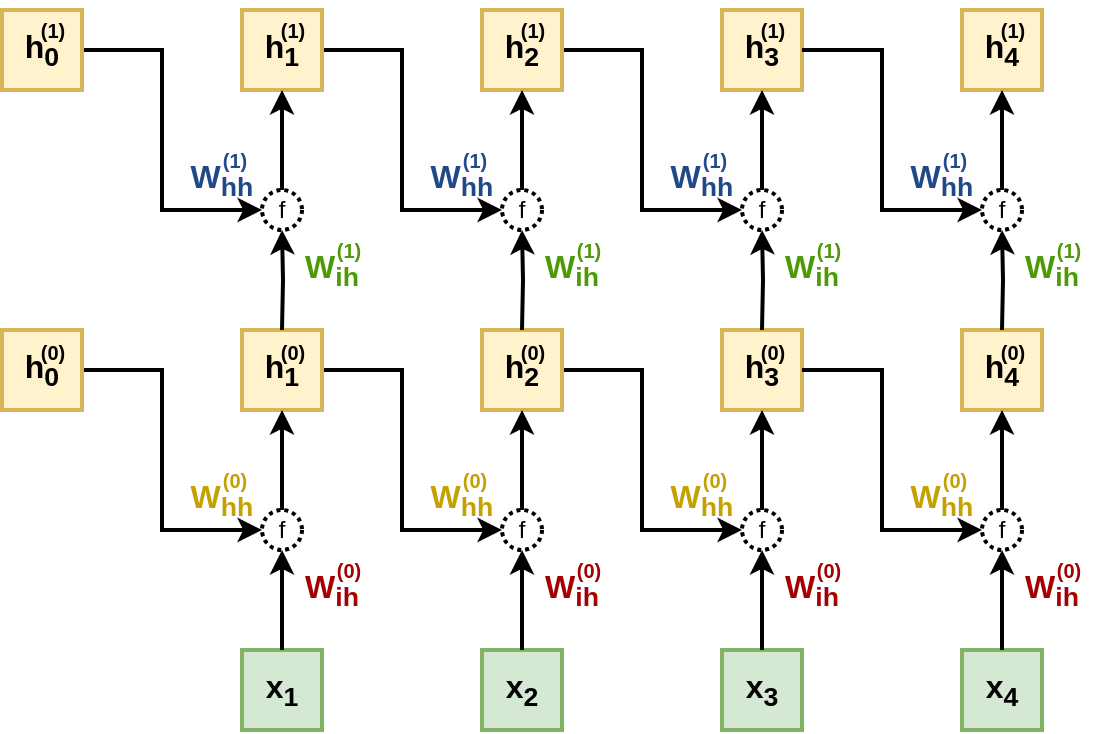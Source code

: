 <mxfile version="25.0.3">
  <diagram name="Page-1" id="-Mqs1Dr5-py3yci1nZ4G">
    <mxGraphModel dx="989" dy="493" grid="1" gridSize="10" guides="1" tooltips="1" connect="1" arrows="1" fold="1" page="1" pageScale="1" pageWidth="827" pageHeight="1169" math="0" shadow="0">
      <root>
        <mxCell id="0" />
        <mxCell id="1" parent="0" />
        <mxCell id="eINzgIuend_n-zqg4X1g-13" style="edgeStyle=orthogonalEdgeStyle;rounded=0;orthogonalLoop=1;jettySize=auto;html=1;entryX=0;entryY=0.5;entryDx=0;entryDy=0;strokeWidth=2;" edge="1" parent="1" source="eINzgIuend_n-zqg4X1g-1" target="eINzgIuend_n-zqg4X1g-12">
          <mxGeometry relative="1" as="geometry">
            <Array as="points">
              <mxPoint x="320" y="260" />
              <mxPoint x="320" y="340" />
            </Array>
          </mxGeometry>
        </mxCell>
        <mxCell id="eINzgIuend_n-zqg4X1g-1" value="&lt;font style=&quot;font-size: 16px;&quot;&gt;&lt;b&gt;h&lt;sub&gt;1&lt;/sub&gt;&lt;/b&gt;&lt;/font&gt;" style="rounded=0;whiteSpace=wrap;html=1;strokeWidth=2;fillColor=#fff2cc;strokeColor=#d6b656;" vertex="1" parent="1">
          <mxGeometry x="240" y="240" width="40" height="40" as="geometry" />
        </mxCell>
        <mxCell id="eINzgIuend_n-zqg4X1g-3" style="edgeStyle=orthogonalEdgeStyle;rounded=0;orthogonalLoop=1;jettySize=auto;html=1;entryX=0.5;entryY=1;entryDx=0;entryDy=0;strokeWidth=2;" edge="1" parent="1" source="eINzgIuend_n-zqg4X1g-6" target="eINzgIuend_n-zqg4X1g-1">
          <mxGeometry relative="1" as="geometry" />
        </mxCell>
        <mxCell id="eINzgIuend_n-zqg4X1g-2" value="&lt;font style=&quot;font-size: 16px;&quot;&gt;&lt;b&gt;x&lt;sub&gt;1&lt;/sub&gt;&lt;/b&gt;&lt;/font&gt;" style="rounded=0;whiteSpace=wrap;html=1;strokeWidth=2;fillColor=#d5e8d4;strokeColor=#82b366;" vertex="1" parent="1">
          <mxGeometry x="240" y="400" width="40" height="40" as="geometry" />
        </mxCell>
        <mxCell id="eINzgIuend_n-zqg4X1g-5" style="edgeStyle=orthogonalEdgeStyle;rounded=0;orthogonalLoop=1;jettySize=auto;html=1;entryX=0;entryY=0.5;entryDx=0;entryDy=0;strokeWidth=2;" edge="1" parent="1" source="eINzgIuend_n-zqg4X1g-4" target="eINzgIuend_n-zqg4X1g-6">
          <mxGeometry relative="1" as="geometry">
            <Array as="points">
              <mxPoint x="200" y="260" />
              <mxPoint x="200" y="340" />
            </Array>
          </mxGeometry>
        </mxCell>
        <mxCell id="eINzgIuend_n-zqg4X1g-4" value="&lt;font style=&quot;font-size: 16px;&quot;&gt;&lt;b&gt;h&lt;sub&gt;0&lt;/sub&gt;&lt;/b&gt;&lt;/font&gt;" style="rounded=0;whiteSpace=wrap;html=1;strokeWidth=2;fillColor=#fff2cc;strokeColor=#d6b656;" vertex="1" parent="1">
          <mxGeometry x="120" y="240" width="40" height="40" as="geometry" />
        </mxCell>
        <mxCell id="eINzgIuend_n-zqg4X1g-7" value="" style="edgeStyle=orthogonalEdgeStyle;rounded=0;orthogonalLoop=1;jettySize=auto;html=1;entryX=0.5;entryY=1;entryDx=0;entryDy=0;strokeWidth=2;" edge="1" parent="1" source="eINzgIuend_n-zqg4X1g-2" target="eINzgIuend_n-zqg4X1g-6">
          <mxGeometry relative="1" as="geometry">
            <mxPoint x="260" y="400" as="sourcePoint" />
            <mxPoint x="260" y="280" as="targetPoint" />
          </mxGeometry>
        </mxCell>
        <mxCell id="eINzgIuend_n-zqg4X1g-6" value="f" style="ellipse;whiteSpace=wrap;html=1;aspect=fixed;strokeWidth=2;dashed=1;dashPattern=1 1;" vertex="1" parent="1">
          <mxGeometry x="250" y="330" width="20" height="20" as="geometry" />
        </mxCell>
        <mxCell id="eINzgIuend_n-zqg4X1g-19" style="edgeStyle=orthogonalEdgeStyle;rounded=0;orthogonalLoop=1;jettySize=auto;html=1;entryX=0;entryY=0.5;entryDx=0;entryDy=0;strokeWidth=2;" edge="1" parent="1" source="eINzgIuend_n-zqg4X1g-8" target="eINzgIuend_n-zqg4X1g-18">
          <mxGeometry relative="1" as="geometry">
            <Array as="points">
              <mxPoint x="440" y="260" />
              <mxPoint x="440" y="340" />
            </Array>
          </mxGeometry>
        </mxCell>
        <mxCell id="eINzgIuend_n-zqg4X1g-8" value="&lt;font style=&quot;font-size: 16px;&quot;&gt;&lt;b&gt;h&lt;sub&gt;2&lt;/sub&gt;&lt;/b&gt;&lt;/font&gt;" style="rounded=0;whiteSpace=wrap;html=1;strokeWidth=2;fillColor=#fff2cc;strokeColor=#d6b656;" vertex="1" parent="1">
          <mxGeometry x="360" y="240" width="40" height="40" as="geometry" />
        </mxCell>
        <mxCell id="eINzgIuend_n-zqg4X1g-9" style="edgeStyle=orthogonalEdgeStyle;rounded=0;orthogonalLoop=1;jettySize=auto;html=1;entryX=0.5;entryY=1;entryDx=0;entryDy=0;strokeWidth=2;" edge="1" parent="1" source="eINzgIuend_n-zqg4X1g-12" target="eINzgIuend_n-zqg4X1g-8">
          <mxGeometry relative="1" as="geometry" />
        </mxCell>
        <mxCell id="eINzgIuend_n-zqg4X1g-10" value="&lt;font style=&quot;font-size: 16px;&quot;&gt;&lt;b&gt;x&lt;sub&gt;2&lt;/sub&gt;&lt;/b&gt;&lt;/font&gt;" style="rounded=0;whiteSpace=wrap;html=1;strokeWidth=2;fillColor=#d5e8d4;strokeColor=#82b366;" vertex="1" parent="1">
          <mxGeometry x="360" y="400" width="40" height="40" as="geometry" />
        </mxCell>
        <mxCell id="eINzgIuend_n-zqg4X1g-11" value="" style="edgeStyle=orthogonalEdgeStyle;rounded=0;orthogonalLoop=1;jettySize=auto;html=1;entryX=0.5;entryY=1;entryDx=0;entryDy=0;strokeWidth=2;" edge="1" parent="1" source="eINzgIuend_n-zqg4X1g-10" target="eINzgIuend_n-zqg4X1g-12">
          <mxGeometry relative="1" as="geometry">
            <mxPoint x="380" y="400" as="sourcePoint" />
            <mxPoint x="380" y="280" as="targetPoint" />
          </mxGeometry>
        </mxCell>
        <mxCell id="eINzgIuend_n-zqg4X1g-12" value="f" style="ellipse;whiteSpace=wrap;html=1;aspect=fixed;strokeWidth=2;dashed=1;dashPattern=1 1;" vertex="1" parent="1">
          <mxGeometry x="370" y="330" width="20" height="20" as="geometry" />
        </mxCell>
        <mxCell id="eINzgIuend_n-zqg4X1g-14" value="&lt;font style=&quot;font-size: 16px;&quot;&gt;&lt;b&gt;h&lt;sub&gt;3&lt;/sub&gt;&lt;/b&gt;&lt;/font&gt;" style="rounded=0;whiteSpace=wrap;html=1;strokeWidth=2;fillColor=#fff2cc;strokeColor=#d6b656;" vertex="1" parent="1">
          <mxGeometry x="480" y="240" width="40" height="40" as="geometry" />
        </mxCell>
        <mxCell id="eINzgIuend_n-zqg4X1g-15" style="edgeStyle=orthogonalEdgeStyle;rounded=0;orthogonalLoop=1;jettySize=auto;html=1;entryX=0.5;entryY=1;entryDx=0;entryDy=0;strokeWidth=2;" edge="1" parent="1" source="eINzgIuend_n-zqg4X1g-18" target="eINzgIuend_n-zqg4X1g-14">
          <mxGeometry relative="1" as="geometry" />
        </mxCell>
        <mxCell id="eINzgIuend_n-zqg4X1g-16" value="&lt;font style=&quot;font-size: 16px;&quot;&gt;&lt;b&gt;x&lt;sub&gt;3&lt;/sub&gt;&lt;/b&gt;&lt;/font&gt;" style="rounded=0;whiteSpace=wrap;html=1;strokeWidth=2;fillColor=#d5e8d4;strokeColor=#82b366;" vertex="1" parent="1">
          <mxGeometry x="480" y="400" width="40" height="40" as="geometry" />
        </mxCell>
        <mxCell id="eINzgIuend_n-zqg4X1g-17" value="" style="edgeStyle=orthogonalEdgeStyle;rounded=0;orthogonalLoop=1;jettySize=auto;html=1;entryX=0.5;entryY=1;entryDx=0;entryDy=0;strokeWidth=2;" edge="1" parent="1" source="eINzgIuend_n-zqg4X1g-16" target="eINzgIuend_n-zqg4X1g-18">
          <mxGeometry relative="1" as="geometry">
            <mxPoint x="500" y="400" as="sourcePoint" />
            <mxPoint x="500" y="280" as="targetPoint" />
          </mxGeometry>
        </mxCell>
        <mxCell id="eINzgIuend_n-zqg4X1g-18" value="f" style="ellipse;whiteSpace=wrap;html=1;aspect=fixed;strokeWidth=2;dashed=1;dashPattern=1 1;" vertex="1" parent="1">
          <mxGeometry x="490" y="330" width="20" height="20" as="geometry" />
        </mxCell>
        <mxCell id="eINzgIuend_n-zqg4X1g-20" style="edgeStyle=orthogonalEdgeStyle;rounded=0;orthogonalLoop=1;jettySize=auto;html=1;entryX=0;entryY=0.5;entryDx=0;entryDy=0;strokeWidth=2;" edge="1" parent="1" target="eINzgIuend_n-zqg4X1g-25">
          <mxGeometry relative="1" as="geometry">
            <mxPoint x="520" y="260" as="sourcePoint" />
            <Array as="points">
              <mxPoint x="560" y="260" />
              <mxPoint x="560" y="340" />
            </Array>
          </mxGeometry>
        </mxCell>
        <mxCell id="eINzgIuend_n-zqg4X1g-21" value="&lt;font style=&quot;font-size: 16px;&quot;&gt;&lt;b&gt;h&lt;sub&gt;4&lt;/sub&gt;&lt;/b&gt;&lt;/font&gt;" style="rounded=0;whiteSpace=wrap;html=1;strokeWidth=2;fillColor=#fff2cc;strokeColor=#d6b656;" vertex="1" parent="1">
          <mxGeometry x="600" y="240" width="40" height="40" as="geometry" />
        </mxCell>
        <mxCell id="eINzgIuend_n-zqg4X1g-22" style="edgeStyle=orthogonalEdgeStyle;rounded=0;orthogonalLoop=1;jettySize=auto;html=1;entryX=0.5;entryY=1;entryDx=0;entryDy=0;strokeWidth=2;" edge="1" parent="1" source="eINzgIuend_n-zqg4X1g-25" target="eINzgIuend_n-zqg4X1g-21">
          <mxGeometry relative="1" as="geometry" />
        </mxCell>
        <mxCell id="eINzgIuend_n-zqg4X1g-23" value="&lt;font style=&quot;font-size: 16px;&quot;&gt;&lt;b&gt;x&lt;sub&gt;4&lt;/sub&gt;&lt;/b&gt;&lt;/font&gt;" style="rounded=0;whiteSpace=wrap;html=1;strokeWidth=2;fillColor=#d5e8d4;strokeColor=#82b366;" vertex="1" parent="1">
          <mxGeometry x="600" y="400" width="40" height="40" as="geometry" />
        </mxCell>
        <mxCell id="eINzgIuend_n-zqg4X1g-24" value="" style="edgeStyle=orthogonalEdgeStyle;rounded=0;orthogonalLoop=1;jettySize=auto;html=1;entryX=0.5;entryY=1;entryDx=0;entryDy=0;strokeWidth=2;" edge="1" parent="1" source="eINzgIuend_n-zqg4X1g-23" target="eINzgIuend_n-zqg4X1g-25">
          <mxGeometry relative="1" as="geometry">
            <mxPoint x="620" y="400" as="sourcePoint" />
            <mxPoint x="620" y="280" as="targetPoint" />
          </mxGeometry>
        </mxCell>
        <mxCell id="eINzgIuend_n-zqg4X1g-25" value="f" style="ellipse;whiteSpace=wrap;html=1;aspect=fixed;strokeWidth=2;dashed=1;dashPattern=1 1;" vertex="1" parent="1">
          <mxGeometry x="610" y="330" width="20" height="20" as="geometry" />
        </mxCell>
        <mxCell id="eINzgIuend_n-zqg4X1g-27" value="&lt;font color=&quot;#c4a000&quot; style=&quot;font-size: 16px;&quot;&gt;&lt;b&gt;W&lt;sub&gt;hh&lt;/sub&gt;&lt;/b&gt;&lt;/font&gt;" style="text;html=1;align=center;verticalAlign=middle;whiteSpace=wrap;rounded=0;" vertex="1" parent="1">
          <mxGeometry x="200" y="310" width="60" height="30" as="geometry" />
        </mxCell>
        <mxCell id="eINzgIuend_n-zqg4X1g-28" value="&lt;font color=&quot;#a40000&quot; style=&quot;font-size: 16px;&quot;&gt;&lt;b&gt;W&lt;sub&gt;ih&lt;/sub&gt;&lt;/b&gt;&lt;/font&gt;" style="text;html=1;align=center;verticalAlign=middle;whiteSpace=wrap;rounded=0;" vertex="1" parent="1">
          <mxGeometry x="260" y="350" width="50" height="40" as="geometry" />
        </mxCell>
        <mxCell id="eINzgIuend_n-zqg4X1g-29" value="&lt;font color=&quot;#c4a000&quot; style=&quot;font-size: 16px;&quot;&gt;&lt;b&gt;W&lt;sub&gt;hh&lt;/sub&gt;&lt;/b&gt;&lt;/font&gt;" style="text;html=1;align=center;verticalAlign=middle;whiteSpace=wrap;rounded=0;" vertex="1" parent="1">
          <mxGeometry x="320" y="310" width="60" height="30" as="geometry" />
        </mxCell>
        <mxCell id="eINzgIuend_n-zqg4X1g-30" value="&lt;font color=&quot;#a40000&quot; style=&quot;font-size: 16px;&quot;&gt;&lt;b&gt;W&lt;sub&gt;ih&lt;/sub&gt;&lt;/b&gt;&lt;/font&gt;" style="text;html=1;align=center;verticalAlign=middle;whiteSpace=wrap;rounded=0;" vertex="1" parent="1">
          <mxGeometry x="380" y="350" width="50" height="40" as="geometry" />
        </mxCell>
        <mxCell id="eINzgIuend_n-zqg4X1g-31" value="&lt;font color=&quot;#c4a000&quot; style=&quot;font-size: 16px;&quot;&gt;&lt;b&gt;W&lt;sub&gt;hh&lt;/sub&gt;&lt;/b&gt;&lt;/font&gt;" style="text;html=1;align=center;verticalAlign=middle;whiteSpace=wrap;rounded=0;" vertex="1" parent="1">
          <mxGeometry x="440" y="310" width="60" height="30" as="geometry" />
        </mxCell>
        <mxCell id="eINzgIuend_n-zqg4X1g-32" value="&lt;font color=&quot;#a40000&quot; style=&quot;font-size: 16px;&quot;&gt;&lt;b&gt;W&lt;sub&gt;ih&lt;/sub&gt;&lt;/b&gt;&lt;/font&gt;" style="text;html=1;align=center;verticalAlign=middle;whiteSpace=wrap;rounded=0;" vertex="1" parent="1">
          <mxGeometry x="500" y="350" width="50" height="40" as="geometry" />
        </mxCell>
        <mxCell id="eINzgIuend_n-zqg4X1g-33" value="&lt;font color=&quot;#c4a000&quot; style=&quot;font-size: 16px;&quot;&gt;&lt;b&gt;W&lt;sub&gt;hh&lt;/sub&gt;&lt;/b&gt;&lt;/font&gt;" style="text;html=1;align=center;verticalAlign=middle;whiteSpace=wrap;rounded=0;" vertex="1" parent="1">
          <mxGeometry x="560" y="310" width="60" height="30" as="geometry" />
        </mxCell>
        <mxCell id="eINzgIuend_n-zqg4X1g-34" value="&lt;font color=&quot;#a40000&quot; style=&quot;font-size: 16px;&quot;&gt;&lt;b&gt;W&lt;sub&gt;ih&lt;/sub&gt;&lt;/b&gt;&lt;/font&gt;" style="text;html=1;align=center;verticalAlign=middle;whiteSpace=wrap;rounded=0;" vertex="1" parent="1">
          <mxGeometry x="620" y="350" width="50" height="40" as="geometry" />
        </mxCell>
        <mxCell id="eINzgIuend_n-zqg4X1g-40" style="edgeStyle=orthogonalEdgeStyle;rounded=0;orthogonalLoop=1;jettySize=auto;html=1;entryX=0;entryY=0.5;entryDx=0;entryDy=0;strokeWidth=2;" edge="1" parent="1" source="eINzgIuend_n-zqg4X1g-41" target="eINzgIuend_n-zqg4X1g-51">
          <mxGeometry relative="1" as="geometry">
            <Array as="points">
              <mxPoint x="320" y="100" />
              <mxPoint x="320" y="180" />
            </Array>
          </mxGeometry>
        </mxCell>
        <mxCell id="eINzgIuend_n-zqg4X1g-41" value="&lt;font style=&quot;font-size: 16px;&quot;&gt;&lt;b&gt;h&lt;sub&gt;1&lt;/sub&gt;&lt;/b&gt;&lt;/font&gt;" style="rounded=0;whiteSpace=wrap;html=1;strokeWidth=2;fillColor=#fff2cc;strokeColor=#d6b656;" vertex="1" parent="1">
          <mxGeometry x="240" y="80" width="40" height="40" as="geometry" />
        </mxCell>
        <mxCell id="eINzgIuend_n-zqg4X1g-42" style="edgeStyle=orthogonalEdgeStyle;rounded=0;orthogonalLoop=1;jettySize=auto;html=1;entryX=0.5;entryY=1;entryDx=0;entryDy=0;strokeWidth=2;" edge="1" parent="1" source="eINzgIuend_n-zqg4X1g-46" target="eINzgIuend_n-zqg4X1g-41">
          <mxGeometry relative="1" as="geometry" />
        </mxCell>
        <mxCell id="eINzgIuend_n-zqg4X1g-43" style="edgeStyle=orthogonalEdgeStyle;rounded=0;orthogonalLoop=1;jettySize=auto;html=1;entryX=0;entryY=0.5;entryDx=0;entryDy=0;strokeWidth=2;" edge="1" parent="1" source="eINzgIuend_n-zqg4X1g-44" target="eINzgIuend_n-zqg4X1g-46">
          <mxGeometry relative="1" as="geometry">
            <Array as="points">
              <mxPoint x="200" y="100" />
              <mxPoint x="200" y="180" />
            </Array>
          </mxGeometry>
        </mxCell>
        <mxCell id="eINzgIuend_n-zqg4X1g-44" value="&lt;font style=&quot;font-size: 16px;&quot;&gt;&lt;b&gt;h&lt;sub&gt;0&lt;/sub&gt;&lt;/b&gt;&lt;/font&gt;" style="rounded=0;whiteSpace=wrap;html=1;strokeWidth=2;fillColor=#fff2cc;strokeColor=#d6b656;" vertex="1" parent="1">
          <mxGeometry x="120" y="80" width="40" height="40" as="geometry" />
        </mxCell>
        <mxCell id="eINzgIuend_n-zqg4X1g-45" value="" style="edgeStyle=orthogonalEdgeStyle;rounded=0;orthogonalLoop=1;jettySize=auto;html=1;entryX=0.5;entryY=1;entryDx=0;entryDy=0;strokeWidth=2;" edge="1" parent="1" target="eINzgIuend_n-zqg4X1g-46">
          <mxGeometry relative="1" as="geometry">
            <mxPoint x="260" y="240" as="sourcePoint" />
            <mxPoint x="260" y="120" as="targetPoint" />
          </mxGeometry>
        </mxCell>
        <mxCell id="eINzgIuend_n-zqg4X1g-46" value="f" style="ellipse;whiteSpace=wrap;html=1;aspect=fixed;strokeWidth=2;dashed=1;dashPattern=1 1;" vertex="1" parent="1">
          <mxGeometry x="250" y="170" width="20" height="20" as="geometry" />
        </mxCell>
        <mxCell id="eINzgIuend_n-zqg4X1g-47" style="edgeStyle=orthogonalEdgeStyle;rounded=0;orthogonalLoop=1;jettySize=auto;html=1;entryX=0;entryY=0.5;entryDx=0;entryDy=0;strokeWidth=2;" edge="1" parent="1" source="eINzgIuend_n-zqg4X1g-48" target="eINzgIuend_n-zqg4X1g-55">
          <mxGeometry relative="1" as="geometry">
            <Array as="points">
              <mxPoint x="440" y="100" />
              <mxPoint x="440" y="180" />
            </Array>
          </mxGeometry>
        </mxCell>
        <mxCell id="eINzgIuend_n-zqg4X1g-48" value="&lt;font style=&quot;font-size: 16px;&quot;&gt;&lt;b&gt;h&lt;sub&gt;2&lt;/sub&gt;&lt;/b&gt;&lt;/font&gt;" style="rounded=0;whiteSpace=wrap;html=1;strokeWidth=2;fillColor=#fff2cc;strokeColor=#d6b656;" vertex="1" parent="1">
          <mxGeometry x="360" y="80" width="40" height="40" as="geometry" />
        </mxCell>
        <mxCell id="eINzgIuend_n-zqg4X1g-49" style="edgeStyle=orthogonalEdgeStyle;rounded=0;orthogonalLoop=1;jettySize=auto;html=1;entryX=0.5;entryY=1;entryDx=0;entryDy=0;strokeWidth=2;" edge="1" parent="1" source="eINzgIuend_n-zqg4X1g-51" target="eINzgIuend_n-zqg4X1g-48">
          <mxGeometry relative="1" as="geometry" />
        </mxCell>
        <mxCell id="eINzgIuend_n-zqg4X1g-50" value="" style="edgeStyle=orthogonalEdgeStyle;rounded=0;orthogonalLoop=1;jettySize=auto;html=1;entryX=0.5;entryY=1;entryDx=0;entryDy=0;strokeWidth=2;" edge="1" parent="1" target="eINzgIuend_n-zqg4X1g-51">
          <mxGeometry relative="1" as="geometry">
            <mxPoint x="380" y="240" as="sourcePoint" />
            <mxPoint x="380" y="120" as="targetPoint" />
          </mxGeometry>
        </mxCell>
        <mxCell id="eINzgIuend_n-zqg4X1g-51" value="f" style="ellipse;whiteSpace=wrap;html=1;aspect=fixed;strokeWidth=2;dashed=1;dashPattern=1 1;" vertex="1" parent="1">
          <mxGeometry x="370" y="170" width="20" height="20" as="geometry" />
        </mxCell>
        <mxCell id="eINzgIuend_n-zqg4X1g-52" value="&lt;font style=&quot;font-size: 16px;&quot;&gt;&lt;b&gt;h&lt;sub&gt;3&lt;/sub&gt;&lt;/b&gt;&lt;/font&gt;" style="rounded=0;whiteSpace=wrap;html=1;strokeWidth=2;fillColor=#fff2cc;strokeColor=#d6b656;" vertex="1" parent="1">
          <mxGeometry x="480" y="80" width="40" height="40" as="geometry" />
        </mxCell>
        <mxCell id="eINzgIuend_n-zqg4X1g-53" style="edgeStyle=orthogonalEdgeStyle;rounded=0;orthogonalLoop=1;jettySize=auto;html=1;entryX=0.5;entryY=1;entryDx=0;entryDy=0;strokeWidth=2;" edge="1" parent="1" source="eINzgIuend_n-zqg4X1g-55" target="eINzgIuend_n-zqg4X1g-52">
          <mxGeometry relative="1" as="geometry" />
        </mxCell>
        <mxCell id="eINzgIuend_n-zqg4X1g-54" value="" style="edgeStyle=orthogonalEdgeStyle;rounded=0;orthogonalLoop=1;jettySize=auto;html=1;entryX=0.5;entryY=1;entryDx=0;entryDy=0;strokeWidth=2;" edge="1" parent="1" target="eINzgIuend_n-zqg4X1g-55">
          <mxGeometry relative="1" as="geometry">
            <mxPoint x="500" y="240" as="sourcePoint" />
            <mxPoint x="500" y="120" as="targetPoint" />
          </mxGeometry>
        </mxCell>
        <mxCell id="eINzgIuend_n-zqg4X1g-55" value="f" style="ellipse;whiteSpace=wrap;html=1;aspect=fixed;strokeWidth=2;dashed=1;dashPattern=1 1;" vertex="1" parent="1">
          <mxGeometry x="490" y="170" width="20" height="20" as="geometry" />
        </mxCell>
        <mxCell id="eINzgIuend_n-zqg4X1g-56" style="edgeStyle=orthogonalEdgeStyle;rounded=0;orthogonalLoop=1;jettySize=auto;html=1;entryX=0;entryY=0.5;entryDx=0;entryDy=0;strokeWidth=2;" edge="1" parent="1" target="eINzgIuend_n-zqg4X1g-60">
          <mxGeometry relative="1" as="geometry">
            <mxPoint x="520" y="100" as="sourcePoint" />
            <Array as="points">
              <mxPoint x="560" y="100" />
              <mxPoint x="560" y="180" />
            </Array>
          </mxGeometry>
        </mxCell>
        <mxCell id="eINzgIuend_n-zqg4X1g-57" value="&lt;font style=&quot;font-size: 16px;&quot;&gt;&lt;b&gt;h&lt;sub&gt;4&lt;/sub&gt;&lt;/b&gt;&lt;/font&gt;" style="rounded=0;whiteSpace=wrap;html=1;strokeWidth=2;fillColor=#fff2cc;strokeColor=#d6b656;" vertex="1" parent="1">
          <mxGeometry x="600" y="80" width="40" height="40" as="geometry" />
        </mxCell>
        <mxCell id="eINzgIuend_n-zqg4X1g-58" style="edgeStyle=orthogonalEdgeStyle;rounded=0;orthogonalLoop=1;jettySize=auto;html=1;entryX=0.5;entryY=1;entryDx=0;entryDy=0;strokeWidth=2;" edge="1" parent="1" source="eINzgIuend_n-zqg4X1g-60" target="eINzgIuend_n-zqg4X1g-57">
          <mxGeometry relative="1" as="geometry" />
        </mxCell>
        <mxCell id="eINzgIuend_n-zqg4X1g-59" value="" style="edgeStyle=orthogonalEdgeStyle;rounded=0;orthogonalLoop=1;jettySize=auto;html=1;entryX=0.5;entryY=1;entryDx=0;entryDy=0;strokeWidth=2;" edge="1" parent="1" target="eINzgIuend_n-zqg4X1g-60">
          <mxGeometry relative="1" as="geometry">
            <mxPoint x="620" y="240" as="sourcePoint" />
            <mxPoint x="620" y="120" as="targetPoint" />
          </mxGeometry>
        </mxCell>
        <mxCell id="eINzgIuend_n-zqg4X1g-60" value="f" style="ellipse;whiteSpace=wrap;html=1;aspect=fixed;strokeWidth=2;dashed=1;dashPattern=1 1;" vertex="1" parent="1">
          <mxGeometry x="610" y="170" width="20" height="20" as="geometry" />
        </mxCell>
        <mxCell id="eINzgIuend_n-zqg4X1g-61" value="&lt;font color=&quot;#204a87&quot; style=&quot;font-size: 16px;&quot;&gt;&lt;b&gt;W&lt;sub&gt;hh&lt;/sub&gt;&lt;/b&gt;&lt;/font&gt;" style="text;html=1;align=center;verticalAlign=middle;whiteSpace=wrap;rounded=0;" vertex="1" parent="1">
          <mxGeometry x="200" y="150" width="60" height="30" as="geometry" />
        </mxCell>
        <mxCell id="eINzgIuend_n-zqg4X1g-62" value="&lt;font color=&quot;#4e9a06&quot; style=&quot;font-size: 16px;&quot;&gt;&lt;b&gt;W&lt;sub&gt;ih&lt;/sub&gt;&lt;/b&gt;&lt;/font&gt;" style="text;html=1;align=center;verticalAlign=middle;whiteSpace=wrap;rounded=0;" vertex="1" parent="1">
          <mxGeometry x="260" y="190" width="50" height="40" as="geometry" />
        </mxCell>
        <mxCell id="eINzgIuend_n-zqg4X1g-63" value="&lt;font color=&quot;#204a87&quot; style=&quot;font-size: 16px;&quot;&gt;&lt;b&gt;W&lt;sub&gt;hh&lt;/sub&gt;&lt;/b&gt;&lt;/font&gt;" style="text;html=1;align=center;verticalAlign=middle;whiteSpace=wrap;rounded=0;" vertex="1" parent="1">
          <mxGeometry x="320" y="150" width="60" height="30" as="geometry" />
        </mxCell>
        <mxCell id="eINzgIuend_n-zqg4X1g-64" value="&lt;font color=&quot;#4e9a06&quot; style=&quot;font-size: 16px;&quot;&gt;&lt;b&gt;W&lt;sub&gt;ih&lt;/sub&gt;&lt;/b&gt;&lt;/font&gt;" style="text;html=1;align=center;verticalAlign=middle;whiteSpace=wrap;rounded=0;" vertex="1" parent="1">
          <mxGeometry x="380" y="190" width="50" height="40" as="geometry" />
        </mxCell>
        <mxCell id="eINzgIuend_n-zqg4X1g-65" value="&lt;font color=&quot;#204a87&quot; style=&quot;font-size: 16px;&quot;&gt;&lt;b&gt;W&lt;sub&gt;hh&lt;/sub&gt;&lt;/b&gt;&lt;/font&gt;" style="text;html=1;align=center;verticalAlign=middle;whiteSpace=wrap;rounded=0;" vertex="1" parent="1">
          <mxGeometry x="440" y="150" width="60" height="30" as="geometry" />
        </mxCell>
        <mxCell id="eINzgIuend_n-zqg4X1g-66" value="&lt;font color=&quot;#4e9a06&quot; style=&quot;font-size: 16px;&quot;&gt;&lt;b&gt;W&lt;sub&gt;ih&lt;/sub&gt;&lt;/b&gt;&lt;/font&gt;" style="text;html=1;align=center;verticalAlign=middle;whiteSpace=wrap;rounded=0;" vertex="1" parent="1">
          <mxGeometry x="500" y="190" width="50" height="40" as="geometry" />
        </mxCell>
        <mxCell id="eINzgIuend_n-zqg4X1g-67" value="&lt;font color=&quot;#204a87&quot; style=&quot;font-size: 16px;&quot;&gt;&lt;b&gt;W&lt;sub&gt;hh&lt;/sub&gt;&lt;/b&gt;&lt;/font&gt;" style="text;html=1;align=center;verticalAlign=middle;whiteSpace=wrap;rounded=0;" vertex="1" parent="1">
          <mxGeometry x="560" y="150" width="60" height="30" as="geometry" />
        </mxCell>
        <mxCell id="eINzgIuend_n-zqg4X1g-68" value="&lt;font color=&quot;#4e9a06&quot; style=&quot;font-size: 16px;&quot;&gt;&lt;b&gt;W&lt;sub&gt;ih&lt;/sub&gt;&lt;/b&gt;&lt;/font&gt;" style="text;html=1;align=center;verticalAlign=middle;whiteSpace=wrap;rounded=0;" vertex="1" parent="1">
          <mxGeometry x="620" y="190" width="50" height="40" as="geometry" />
        </mxCell>
        <mxCell id="eINzgIuend_n-zqg4X1g-69" value="&lt;b&gt;&lt;font style=&quot;font-size: 10px;&quot;&gt;(1)&lt;/font&gt;&lt;/b&gt;" style="text;html=1;align=center;verticalAlign=middle;resizable=0;points=[];autosize=1;strokeColor=none;fillColor=none;" vertex="1" parent="1">
          <mxGeometry x="125" y="75" width="40" height="30" as="geometry" />
        </mxCell>
        <mxCell id="eINzgIuend_n-zqg4X1g-70" value="&lt;b&gt;&lt;font style=&quot;font-size: 10px;&quot;&gt;(1)&lt;/font&gt;&lt;/b&gt;" style="text;html=1;align=center;verticalAlign=middle;resizable=0;points=[];autosize=1;strokeColor=none;fillColor=none;" vertex="1" parent="1">
          <mxGeometry x="245" y="75" width="40" height="30" as="geometry" />
        </mxCell>
        <mxCell id="eINzgIuend_n-zqg4X1g-71" value="&lt;b&gt;&lt;font style=&quot;font-size: 10px;&quot;&gt;(1)&lt;/font&gt;&lt;/b&gt;" style="text;html=1;align=center;verticalAlign=middle;resizable=0;points=[];autosize=1;strokeColor=none;fillColor=none;" vertex="1" parent="1">
          <mxGeometry x="365" y="75" width="40" height="30" as="geometry" />
        </mxCell>
        <mxCell id="eINzgIuend_n-zqg4X1g-72" value="&lt;b&gt;&lt;font style=&quot;font-size: 10px;&quot;&gt;(1)&lt;/font&gt;&lt;/b&gt;" style="text;html=1;align=center;verticalAlign=middle;resizable=0;points=[];autosize=1;strokeColor=none;fillColor=none;" vertex="1" parent="1">
          <mxGeometry x="485" y="75" width="40" height="30" as="geometry" />
        </mxCell>
        <mxCell id="eINzgIuend_n-zqg4X1g-73" value="&lt;b&gt;&lt;font style=&quot;font-size: 10px;&quot;&gt;(1)&lt;/font&gt;&lt;/b&gt;" style="text;html=1;align=center;verticalAlign=middle;resizable=0;points=[];autosize=1;strokeColor=none;fillColor=none;" vertex="1" parent="1">
          <mxGeometry x="605" y="75" width="40" height="30" as="geometry" />
        </mxCell>
        <mxCell id="eINzgIuend_n-zqg4X1g-74" value="&lt;b&gt;&lt;font style=&quot;font-size: 10px;&quot;&gt;(0)&lt;/font&gt;&lt;/b&gt;" style="text;html=1;align=center;verticalAlign=middle;resizable=0;points=[];autosize=1;strokeColor=none;fillColor=none;" vertex="1" parent="1">
          <mxGeometry x="125" y="236" width="40" height="30" as="geometry" />
        </mxCell>
        <mxCell id="eINzgIuend_n-zqg4X1g-75" value="&lt;b&gt;&lt;font style=&quot;font-size: 10px;&quot;&gt;(0)&lt;/font&gt;&lt;/b&gt;" style="text;html=1;align=center;verticalAlign=middle;resizable=0;points=[];autosize=1;strokeColor=none;fillColor=none;" vertex="1" parent="1">
          <mxGeometry x="245" y="236" width="40" height="30" as="geometry" />
        </mxCell>
        <mxCell id="eINzgIuend_n-zqg4X1g-76" value="&lt;b&gt;&lt;font style=&quot;font-size: 10px;&quot;&gt;(0)&lt;/font&gt;&lt;/b&gt;" style="text;html=1;align=center;verticalAlign=middle;resizable=0;points=[];autosize=1;strokeColor=none;fillColor=none;" vertex="1" parent="1">
          <mxGeometry x="365" y="236" width="40" height="30" as="geometry" />
        </mxCell>
        <mxCell id="eINzgIuend_n-zqg4X1g-77" value="&lt;b&gt;&lt;font style=&quot;font-size: 10px;&quot;&gt;(0)&lt;/font&gt;&lt;/b&gt;" style="text;html=1;align=center;verticalAlign=middle;resizable=0;points=[];autosize=1;strokeColor=none;fillColor=none;" vertex="1" parent="1">
          <mxGeometry x="485" y="236" width="40" height="30" as="geometry" />
        </mxCell>
        <mxCell id="eINzgIuend_n-zqg4X1g-78" value="&lt;b&gt;&lt;font style=&quot;font-size: 10px;&quot;&gt;(0)&lt;/font&gt;&lt;/b&gt;" style="text;html=1;align=center;verticalAlign=middle;resizable=0;points=[];autosize=1;strokeColor=none;fillColor=none;" vertex="1" parent="1">
          <mxGeometry x="605" y="236" width="40" height="30" as="geometry" />
        </mxCell>
        <mxCell id="eINzgIuend_n-zqg4X1g-80" value="&lt;font color=&quot;#c4a000&quot;&gt;&lt;b&gt;&lt;font style=&quot;font-size: 10px;&quot;&gt;(0)&lt;/font&gt;&lt;/b&gt;&lt;/font&gt;" style="text;html=1;align=center;verticalAlign=middle;resizable=0;points=[];autosize=1;strokeColor=none;fillColor=none;" vertex="1" parent="1">
          <mxGeometry x="216" y="300" width="40" height="30" as="geometry" />
        </mxCell>
        <mxCell id="eINzgIuend_n-zqg4X1g-81" value="&lt;font color=&quot;#c4a000&quot;&gt;&lt;b&gt;&lt;font style=&quot;font-size: 10px;&quot;&gt;(0)&lt;/font&gt;&lt;/b&gt;&lt;/font&gt;" style="text;html=1;align=center;verticalAlign=middle;resizable=0;points=[];autosize=1;strokeColor=none;fillColor=none;" vertex="1" parent="1">
          <mxGeometry x="336" y="300" width="40" height="30" as="geometry" />
        </mxCell>
        <mxCell id="eINzgIuend_n-zqg4X1g-82" value="&lt;font color=&quot;#c4a000&quot;&gt;&lt;b&gt;&lt;font style=&quot;font-size: 10px;&quot;&gt;(0)&lt;/font&gt;&lt;/b&gt;&lt;/font&gt;" style="text;html=1;align=center;verticalAlign=middle;resizable=0;points=[];autosize=1;strokeColor=none;fillColor=none;" vertex="1" parent="1">
          <mxGeometry x="456" y="300" width="40" height="30" as="geometry" />
        </mxCell>
        <mxCell id="eINzgIuend_n-zqg4X1g-83" value="&lt;font color=&quot;#c4a000&quot;&gt;&lt;b&gt;&lt;font style=&quot;font-size: 10px;&quot;&gt;(0)&lt;/font&gt;&lt;/b&gt;&lt;/font&gt;" style="text;html=1;align=center;verticalAlign=middle;resizable=0;points=[];autosize=1;strokeColor=none;fillColor=none;" vertex="1" parent="1">
          <mxGeometry x="576" y="300" width="40" height="30" as="geometry" />
        </mxCell>
        <mxCell id="eINzgIuend_n-zqg4X1g-85" value="&lt;font color=&quot;#204a87&quot;&gt;&lt;b&gt;&lt;font style=&quot;font-size: 10px;&quot;&gt;(1)&lt;/font&gt;&lt;/b&gt;&lt;/font&gt;" style="text;html=1;align=center;verticalAlign=middle;resizable=0;points=[];autosize=1;strokeColor=none;fillColor=none;" vertex="1" parent="1">
          <mxGeometry x="216" y="140" width="40" height="30" as="geometry" />
        </mxCell>
        <mxCell id="eINzgIuend_n-zqg4X1g-86" value="&lt;font color=&quot;#204a87&quot;&gt;&lt;b&gt;&lt;font style=&quot;font-size: 10px;&quot;&gt;(1)&lt;/font&gt;&lt;/b&gt;&lt;/font&gt;" style="text;html=1;align=center;verticalAlign=middle;resizable=0;points=[];autosize=1;strokeColor=none;fillColor=none;" vertex="1" parent="1">
          <mxGeometry x="336" y="140" width="40" height="30" as="geometry" />
        </mxCell>
        <mxCell id="eINzgIuend_n-zqg4X1g-87" value="&lt;font color=&quot;#204a87&quot;&gt;&lt;b&gt;&lt;font style=&quot;font-size: 10px;&quot;&gt;(1)&lt;/font&gt;&lt;/b&gt;&lt;/font&gt;" style="text;html=1;align=center;verticalAlign=middle;resizable=0;points=[];autosize=1;strokeColor=none;fillColor=none;" vertex="1" parent="1">
          <mxGeometry x="456" y="140" width="40" height="30" as="geometry" />
        </mxCell>
        <mxCell id="eINzgIuend_n-zqg4X1g-88" value="&lt;font color=&quot;#204a87&quot;&gt;&lt;b&gt;&lt;font style=&quot;font-size: 10px;&quot;&gt;(1)&lt;/font&gt;&lt;/b&gt;&lt;/font&gt;" style="text;html=1;align=center;verticalAlign=middle;resizable=0;points=[];autosize=1;strokeColor=none;fillColor=none;" vertex="1" parent="1">
          <mxGeometry x="576" y="140" width="40" height="30" as="geometry" />
        </mxCell>
        <mxCell id="eINzgIuend_n-zqg4X1g-89" value="&lt;font color=&quot;#4e9a06&quot;&gt;&lt;b&gt;&lt;font style=&quot;font-size: 10px;&quot;&gt;(1)&lt;/font&gt;&lt;/b&gt;&lt;/font&gt;" style="text;html=1;align=center;verticalAlign=middle;resizable=0;points=[];autosize=1;strokeColor=none;fillColor=none;" vertex="1" parent="1">
          <mxGeometry x="273" y="185" width="40" height="30" as="geometry" />
        </mxCell>
        <mxCell id="eINzgIuend_n-zqg4X1g-90" value="&lt;font color=&quot;#4e9a06&quot;&gt;&lt;b&gt;&lt;font style=&quot;font-size: 10px;&quot;&gt;(1)&lt;/font&gt;&lt;/b&gt;&lt;/font&gt;" style="text;html=1;align=center;verticalAlign=middle;resizable=0;points=[];autosize=1;strokeColor=none;fillColor=none;" vertex="1" parent="1">
          <mxGeometry x="393" y="185" width="40" height="30" as="geometry" />
        </mxCell>
        <mxCell id="eINzgIuend_n-zqg4X1g-91" value="&lt;font color=&quot;#4e9a06&quot;&gt;&lt;b&gt;&lt;font style=&quot;font-size: 10px;&quot;&gt;(1)&lt;/font&gt;&lt;/b&gt;&lt;/font&gt;" style="text;html=1;align=center;verticalAlign=middle;resizable=0;points=[];autosize=1;strokeColor=none;fillColor=none;" vertex="1" parent="1">
          <mxGeometry x="513" y="185" width="40" height="30" as="geometry" />
        </mxCell>
        <mxCell id="eINzgIuend_n-zqg4X1g-92" value="&lt;font color=&quot;#4e9a06&quot;&gt;&lt;b&gt;&lt;font style=&quot;font-size: 10px;&quot;&gt;(1)&lt;/font&gt;&lt;/b&gt;&lt;/font&gt;" style="text;html=1;align=center;verticalAlign=middle;resizable=0;points=[];autosize=1;strokeColor=none;fillColor=none;" vertex="1" parent="1">
          <mxGeometry x="633" y="185" width="40" height="30" as="geometry" />
        </mxCell>
        <mxCell id="eINzgIuend_n-zqg4X1g-93" value="&lt;font color=&quot;#a40000&quot;&gt;&lt;b&gt;&lt;font style=&quot;font-size: 10px;&quot;&gt;(0)&lt;/font&gt;&lt;/b&gt;&lt;/font&gt;" style="text;html=1;align=center;verticalAlign=middle;resizable=0;points=[];autosize=1;strokeColor=none;fillColor=none;" vertex="1" parent="1">
          <mxGeometry x="273" y="345" width="40" height="30" as="geometry" />
        </mxCell>
        <mxCell id="eINzgIuend_n-zqg4X1g-94" value="&lt;font color=&quot;#a40000&quot;&gt;&lt;b&gt;&lt;font style=&quot;font-size: 10px;&quot;&gt;(0)&lt;/font&gt;&lt;/b&gt;&lt;/font&gt;" style="text;html=1;align=center;verticalAlign=middle;resizable=0;points=[];autosize=1;strokeColor=none;fillColor=none;" vertex="1" parent="1">
          <mxGeometry x="393" y="345" width="40" height="30" as="geometry" />
        </mxCell>
        <mxCell id="eINzgIuend_n-zqg4X1g-95" value="&lt;font color=&quot;#a40000&quot;&gt;&lt;b&gt;&lt;font style=&quot;font-size: 10px;&quot;&gt;(0)&lt;/font&gt;&lt;/b&gt;&lt;/font&gt;" style="text;html=1;align=center;verticalAlign=middle;resizable=0;points=[];autosize=1;strokeColor=none;fillColor=none;" vertex="1" parent="1">
          <mxGeometry x="513" y="345" width="40" height="30" as="geometry" />
        </mxCell>
        <mxCell id="eINzgIuend_n-zqg4X1g-96" value="&lt;font color=&quot;#a40000&quot;&gt;&lt;b&gt;&lt;font style=&quot;font-size: 10px;&quot;&gt;(0)&lt;/font&gt;&lt;/b&gt;&lt;/font&gt;" style="text;html=1;align=center;verticalAlign=middle;resizable=0;points=[];autosize=1;strokeColor=none;fillColor=none;" vertex="1" parent="1">
          <mxGeometry x="633" y="345" width="40" height="30" as="geometry" />
        </mxCell>
      </root>
    </mxGraphModel>
  </diagram>
</mxfile>
